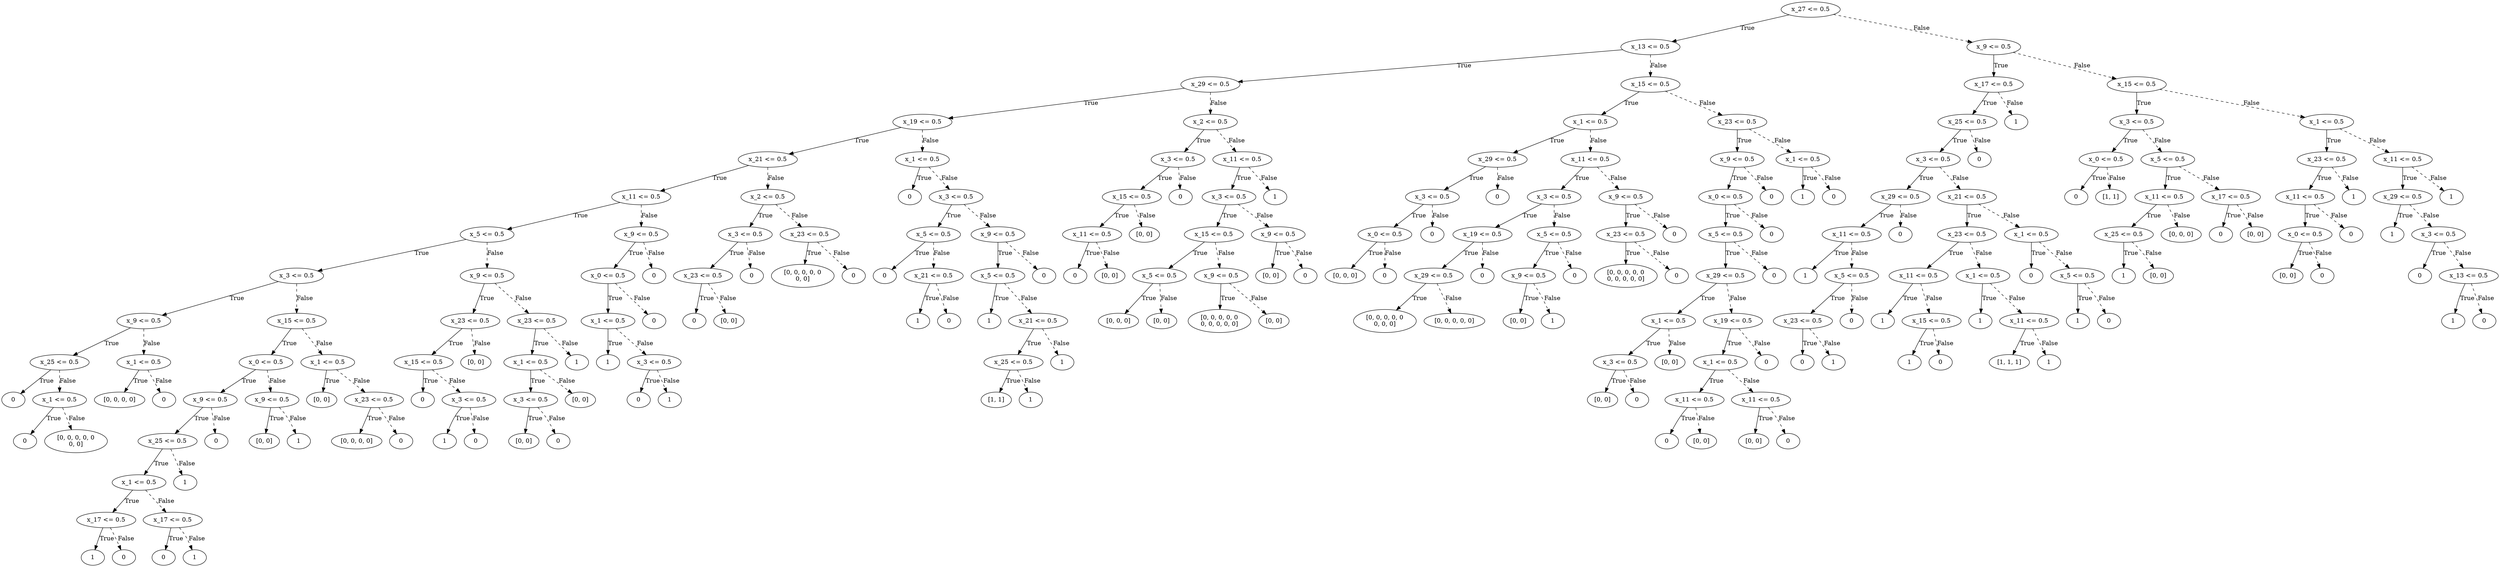 digraph {
0 [label="x_27 <= 0.5"];
1 [label="x_13 <= 0.5"];
2 [label="x_29 <= 0.5"];
3 [label="x_19 <= 0.5"];
4 [label="x_21 <= 0.5"];
5 [label="x_11 <= 0.5"];
6 [label="x_5 <= 0.5"];
7 [label="x_3 <= 0.5"];
8 [label="x_9 <= 0.5"];
9 [label="x_25 <= 0.5"];
10 [label="0"];
9 -> 10 [label="True"];
11 [label="x_1 <= 0.5"];
12 [label="0"];
11 -> 12 [label="True"];
13 [label="[0, 0, 0, 0, 0\n0, 0]"];
11 -> 13 [style="dashed", label="False"];
9 -> 11 [style="dashed", label="False"];
8 -> 9 [label="True"];
14 [label="x_1 <= 0.5"];
15 [label="[0, 0, 0, 0]"];
14 -> 15 [label="True"];
16 [label="0"];
14 -> 16 [style="dashed", label="False"];
8 -> 14 [style="dashed", label="False"];
7 -> 8 [label="True"];
17 [label="x_15 <= 0.5"];
18 [label="x_0 <= 0.5"];
19 [label="x_9 <= 0.5"];
20 [label="x_25 <= 0.5"];
21 [label="x_1 <= 0.5"];
22 [label="x_17 <= 0.5"];
23 [label="1"];
22 -> 23 [label="True"];
24 [label="0"];
22 -> 24 [style="dashed", label="False"];
21 -> 22 [label="True"];
25 [label="x_17 <= 0.5"];
26 [label="0"];
25 -> 26 [label="True"];
27 [label="1"];
25 -> 27 [style="dashed", label="False"];
21 -> 25 [style="dashed", label="False"];
20 -> 21 [label="True"];
28 [label="1"];
20 -> 28 [style="dashed", label="False"];
19 -> 20 [label="True"];
29 [label="0"];
19 -> 29 [style="dashed", label="False"];
18 -> 19 [label="True"];
30 [label="x_9 <= 0.5"];
31 [label="[0, 0]"];
30 -> 31 [label="True"];
32 [label="1"];
30 -> 32 [style="dashed", label="False"];
18 -> 30 [style="dashed", label="False"];
17 -> 18 [label="True"];
33 [label="x_1 <= 0.5"];
34 [label="[0, 0]"];
33 -> 34 [label="True"];
35 [label="x_23 <= 0.5"];
36 [label="[0, 0, 0, 0]"];
35 -> 36 [label="True"];
37 [label="0"];
35 -> 37 [style="dashed", label="False"];
33 -> 35 [style="dashed", label="False"];
17 -> 33 [style="dashed", label="False"];
7 -> 17 [style="dashed", label="False"];
6 -> 7 [label="True"];
38 [label="x_9 <= 0.5"];
39 [label="x_23 <= 0.5"];
40 [label="x_15 <= 0.5"];
41 [label="0"];
40 -> 41 [label="True"];
42 [label="x_3 <= 0.5"];
43 [label="1"];
42 -> 43 [label="True"];
44 [label="0"];
42 -> 44 [style="dashed", label="False"];
40 -> 42 [style="dashed", label="False"];
39 -> 40 [label="True"];
45 [label="[0, 0]"];
39 -> 45 [style="dashed", label="False"];
38 -> 39 [label="True"];
46 [label="x_23 <= 0.5"];
47 [label="x_1 <= 0.5"];
48 [label="x_3 <= 0.5"];
49 [label="[0, 0]"];
48 -> 49 [label="True"];
50 [label="0"];
48 -> 50 [style="dashed", label="False"];
47 -> 48 [label="True"];
51 [label="[0, 0]"];
47 -> 51 [style="dashed", label="False"];
46 -> 47 [label="True"];
52 [label="1"];
46 -> 52 [style="dashed", label="False"];
38 -> 46 [style="dashed", label="False"];
6 -> 38 [style="dashed", label="False"];
5 -> 6 [label="True"];
53 [label="x_9 <= 0.5"];
54 [label="x_0 <= 0.5"];
55 [label="x_1 <= 0.5"];
56 [label="1"];
55 -> 56 [label="True"];
57 [label="x_3 <= 0.5"];
58 [label="0"];
57 -> 58 [label="True"];
59 [label="1"];
57 -> 59 [style="dashed", label="False"];
55 -> 57 [style="dashed", label="False"];
54 -> 55 [label="True"];
60 [label="0"];
54 -> 60 [style="dashed", label="False"];
53 -> 54 [label="True"];
61 [label="0"];
53 -> 61 [style="dashed", label="False"];
5 -> 53 [style="dashed", label="False"];
4 -> 5 [label="True"];
62 [label="x_2 <= 0.5"];
63 [label="x_3 <= 0.5"];
64 [label="x_23 <= 0.5"];
65 [label="0"];
64 -> 65 [label="True"];
66 [label="[0, 0]"];
64 -> 66 [style="dashed", label="False"];
63 -> 64 [label="True"];
67 [label="0"];
63 -> 67 [style="dashed", label="False"];
62 -> 63 [label="True"];
68 [label="x_23 <= 0.5"];
69 [label="[0, 0, 0, 0, 0\n0, 0]"];
68 -> 69 [label="True"];
70 [label="0"];
68 -> 70 [style="dashed", label="False"];
62 -> 68 [style="dashed", label="False"];
4 -> 62 [style="dashed", label="False"];
3 -> 4 [label="True"];
71 [label="x_1 <= 0.5"];
72 [label="0"];
71 -> 72 [label="True"];
73 [label="x_3 <= 0.5"];
74 [label="x_5 <= 0.5"];
75 [label="0"];
74 -> 75 [label="True"];
76 [label="x_21 <= 0.5"];
77 [label="1"];
76 -> 77 [label="True"];
78 [label="0"];
76 -> 78 [style="dashed", label="False"];
74 -> 76 [style="dashed", label="False"];
73 -> 74 [label="True"];
79 [label="x_9 <= 0.5"];
80 [label="x_5 <= 0.5"];
81 [label="1"];
80 -> 81 [label="True"];
82 [label="x_21 <= 0.5"];
83 [label="x_25 <= 0.5"];
84 [label="[1, 1]"];
83 -> 84 [label="True"];
85 [label="1"];
83 -> 85 [style="dashed", label="False"];
82 -> 83 [label="True"];
86 [label="1"];
82 -> 86 [style="dashed", label="False"];
80 -> 82 [style="dashed", label="False"];
79 -> 80 [label="True"];
87 [label="0"];
79 -> 87 [style="dashed", label="False"];
73 -> 79 [style="dashed", label="False"];
71 -> 73 [style="dashed", label="False"];
3 -> 71 [style="dashed", label="False"];
2 -> 3 [label="True"];
88 [label="x_2 <= 0.5"];
89 [label="x_3 <= 0.5"];
90 [label="x_15 <= 0.5"];
91 [label="x_11 <= 0.5"];
92 [label="0"];
91 -> 92 [label="True"];
93 [label="[0, 0]"];
91 -> 93 [style="dashed", label="False"];
90 -> 91 [label="True"];
94 [label="[0, 0]"];
90 -> 94 [style="dashed", label="False"];
89 -> 90 [label="True"];
95 [label="0"];
89 -> 95 [style="dashed", label="False"];
88 -> 89 [label="True"];
96 [label="x_11 <= 0.5"];
97 [label="x_3 <= 0.5"];
98 [label="x_15 <= 0.5"];
99 [label="x_5 <= 0.5"];
100 [label="[0, 0, 0]"];
99 -> 100 [label="True"];
101 [label="[0, 0]"];
99 -> 101 [style="dashed", label="False"];
98 -> 99 [label="True"];
102 [label="x_9 <= 0.5"];
103 [label="[0, 0, 0, 0, 0\n0, 0, 0, 0, 0]"];
102 -> 103 [label="True"];
104 [label="[0, 0]"];
102 -> 104 [style="dashed", label="False"];
98 -> 102 [style="dashed", label="False"];
97 -> 98 [label="True"];
105 [label="x_9 <= 0.5"];
106 [label="[0, 0]"];
105 -> 106 [label="True"];
107 [label="0"];
105 -> 107 [style="dashed", label="False"];
97 -> 105 [style="dashed", label="False"];
96 -> 97 [label="True"];
108 [label="1"];
96 -> 108 [style="dashed", label="False"];
88 -> 96 [style="dashed", label="False"];
2 -> 88 [style="dashed", label="False"];
1 -> 2 [label="True"];
109 [label="x_15 <= 0.5"];
110 [label="x_1 <= 0.5"];
111 [label="x_29 <= 0.5"];
112 [label="x_3 <= 0.5"];
113 [label="x_0 <= 0.5"];
114 [label="[0, 0, 0]"];
113 -> 114 [label="True"];
115 [label="0"];
113 -> 115 [style="dashed", label="False"];
112 -> 113 [label="True"];
116 [label="0"];
112 -> 116 [style="dashed", label="False"];
111 -> 112 [label="True"];
117 [label="0"];
111 -> 117 [style="dashed", label="False"];
110 -> 111 [label="True"];
118 [label="x_11 <= 0.5"];
119 [label="x_3 <= 0.5"];
120 [label="x_19 <= 0.5"];
121 [label="x_29 <= 0.5"];
122 [label="[0, 0, 0, 0, 0\n0, 0, 0]"];
121 -> 122 [label="True"];
123 [label="[0, 0, 0, 0, 0]"];
121 -> 123 [style="dashed", label="False"];
120 -> 121 [label="True"];
124 [label="0"];
120 -> 124 [style="dashed", label="False"];
119 -> 120 [label="True"];
125 [label="x_5 <= 0.5"];
126 [label="x_9 <= 0.5"];
127 [label="[0, 0]"];
126 -> 127 [label="True"];
128 [label="1"];
126 -> 128 [style="dashed", label="False"];
125 -> 126 [label="True"];
129 [label="0"];
125 -> 129 [style="dashed", label="False"];
119 -> 125 [style="dashed", label="False"];
118 -> 119 [label="True"];
130 [label="x_9 <= 0.5"];
131 [label="x_23 <= 0.5"];
132 [label="[0, 0, 0, 0, 0\n0, 0, 0, 0, 0]"];
131 -> 132 [label="True"];
133 [label="0"];
131 -> 133 [style="dashed", label="False"];
130 -> 131 [label="True"];
134 [label="0"];
130 -> 134 [style="dashed", label="False"];
118 -> 130 [style="dashed", label="False"];
110 -> 118 [style="dashed", label="False"];
109 -> 110 [label="True"];
135 [label="x_23 <= 0.5"];
136 [label="x_9 <= 0.5"];
137 [label="x_0 <= 0.5"];
138 [label="x_5 <= 0.5"];
139 [label="x_29 <= 0.5"];
140 [label="x_1 <= 0.5"];
141 [label="x_3 <= 0.5"];
142 [label="[0, 0]"];
141 -> 142 [label="True"];
143 [label="0"];
141 -> 143 [style="dashed", label="False"];
140 -> 141 [label="True"];
144 [label="[0, 0]"];
140 -> 144 [style="dashed", label="False"];
139 -> 140 [label="True"];
145 [label="x_19 <= 0.5"];
146 [label="x_1 <= 0.5"];
147 [label="x_11 <= 0.5"];
148 [label="0"];
147 -> 148 [label="True"];
149 [label="[0, 0]"];
147 -> 149 [style="dashed", label="False"];
146 -> 147 [label="True"];
150 [label="x_11 <= 0.5"];
151 [label="[0, 0]"];
150 -> 151 [label="True"];
152 [label="0"];
150 -> 152 [style="dashed", label="False"];
146 -> 150 [style="dashed", label="False"];
145 -> 146 [label="True"];
153 [label="0"];
145 -> 153 [style="dashed", label="False"];
139 -> 145 [style="dashed", label="False"];
138 -> 139 [label="True"];
154 [label="0"];
138 -> 154 [style="dashed", label="False"];
137 -> 138 [label="True"];
155 [label="0"];
137 -> 155 [style="dashed", label="False"];
136 -> 137 [label="True"];
156 [label="0"];
136 -> 156 [style="dashed", label="False"];
135 -> 136 [label="True"];
157 [label="x_1 <= 0.5"];
158 [label="1"];
157 -> 158 [label="True"];
159 [label="0"];
157 -> 159 [style="dashed", label="False"];
135 -> 157 [style="dashed", label="False"];
109 -> 135 [style="dashed", label="False"];
1 -> 109 [style="dashed", label="False"];
0 -> 1 [label="True"];
160 [label="x_9 <= 0.5"];
161 [label="x_17 <= 0.5"];
162 [label="x_25 <= 0.5"];
163 [label="x_3 <= 0.5"];
164 [label="x_29 <= 0.5"];
165 [label="x_11 <= 0.5"];
166 [label="1"];
165 -> 166 [label="True"];
167 [label="x_5 <= 0.5"];
168 [label="x_23 <= 0.5"];
169 [label="0"];
168 -> 169 [label="True"];
170 [label="1"];
168 -> 170 [style="dashed", label="False"];
167 -> 168 [label="True"];
171 [label="0"];
167 -> 171 [style="dashed", label="False"];
165 -> 167 [style="dashed", label="False"];
164 -> 165 [label="True"];
172 [label="0"];
164 -> 172 [style="dashed", label="False"];
163 -> 164 [label="True"];
173 [label="x_21 <= 0.5"];
174 [label="x_23 <= 0.5"];
175 [label="x_11 <= 0.5"];
176 [label="1"];
175 -> 176 [label="True"];
177 [label="x_15 <= 0.5"];
178 [label="1"];
177 -> 178 [label="True"];
179 [label="0"];
177 -> 179 [style="dashed", label="False"];
175 -> 177 [style="dashed", label="False"];
174 -> 175 [label="True"];
180 [label="x_1 <= 0.5"];
181 [label="1"];
180 -> 181 [label="True"];
182 [label="x_11 <= 0.5"];
183 [label="[1, 1, 1]"];
182 -> 183 [label="True"];
184 [label="1"];
182 -> 184 [style="dashed", label="False"];
180 -> 182 [style="dashed", label="False"];
174 -> 180 [style="dashed", label="False"];
173 -> 174 [label="True"];
185 [label="x_1 <= 0.5"];
186 [label="0"];
185 -> 186 [label="True"];
187 [label="x_5 <= 0.5"];
188 [label="1"];
187 -> 188 [label="True"];
189 [label="0"];
187 -> 189 [style="dashed", label="False"];
185 -> 187 [style="dashed", label="False"];
173 -> 185 [style="dashed", label="False"];
163 -> 173 [style="dashed", label="False"];
162 -> 163 [label="True"];
190 [label="0"];
162 -> 190 [style="dashed", label="False"];
161 -> 162 [label="True"];
191 [label="1"];
161 -> 191 [style="dashed", label="False"];
160 -> 161 [label="True"];
192 [label="x_15 <= 0.5"];
193 [label="x_3 <= 0.5"];
194 [label="x_0 <= 0.5"];
195 [label="0"];
194 -> 195 [label="True"];
196 [label="[1, 1]"];
194 -> 196 [style="dashed", label="False"];
193 -> 194 [label="True"];
197 [label="x_5 <= 0.5"];
198 [label="x_11 <= 0.5"];
199 [label="x_25 <= 0.5"];
200 [label="1"];
199 -> 200 [label="True"];
201 [label="[0, 0]"];
199 -> 201 [style="dashed", label="False"];
198 -> 199 [label="True"];
202 [label="[0, 0, 0]"];
198 -> 202 [style="dashed", label="False"];
197 -> 198 [label="True"];
203 [label="x_17 <= 0.5"];
204 [label="0"];
203 -> 204 [label="True"];
205 [label="[0, 0]"];
203 -> 205 [style="dashed", label="False"];
197 -> 203 [style="dashed", label="False"];
193 -> 197 [style="dashed", label="False"];
192 -> 193 [label="True"];
206 [label="x_1 <= 0.5"];
207 [label="x_23 <= 0.5"];
208 [label="x_11 <= 0.5"];
209 [label="x_0 <= 0.5"];
210 [label="[0, 0]"];
209 -> 210 [label="True"];
211 [label="0"];
209 -> 211 [style="dashed", label="False"];
208 -> 209 [label="True"];
212 [label="0"];
208 -> 212 [style="dashed", label="False"];
207 -> 208 [label="True"];
213 [label="1"];
207 -> 213 [style="dashed", label="False"];
206 -> 207 [label="True"];
214 [label="x_11 <= 0.5"];
215 [label="x_29 <= 0.5"];
216 [label="1"];
215 -> 216 [label="True"];
217 [label="x_3 <= 0.5"];
218 [label="0"];
217 -> 218 [label="True"];
219 [label="x_13 <= 0.5"];
220 [label="1"];
219 -> 220 [label="True"];
221 [label="0"];
219 -> 221 [style="dashed", label="False"];
217 -> 219 [style="dashed", label="False"];
215 -> 217 [style="dashed", label="False"];
214 -> 215 [label="True"];
222 [label="1"];
214 -> 222 [style="dashed", label="False"];
206 -> 214 [style="dashed", label="False"];
192 -> 206 [style="dashed", label="False"];
160 -> 192 [style="dashed", label="False"];
0 -> 160 [style="dashed", label="False"];

}